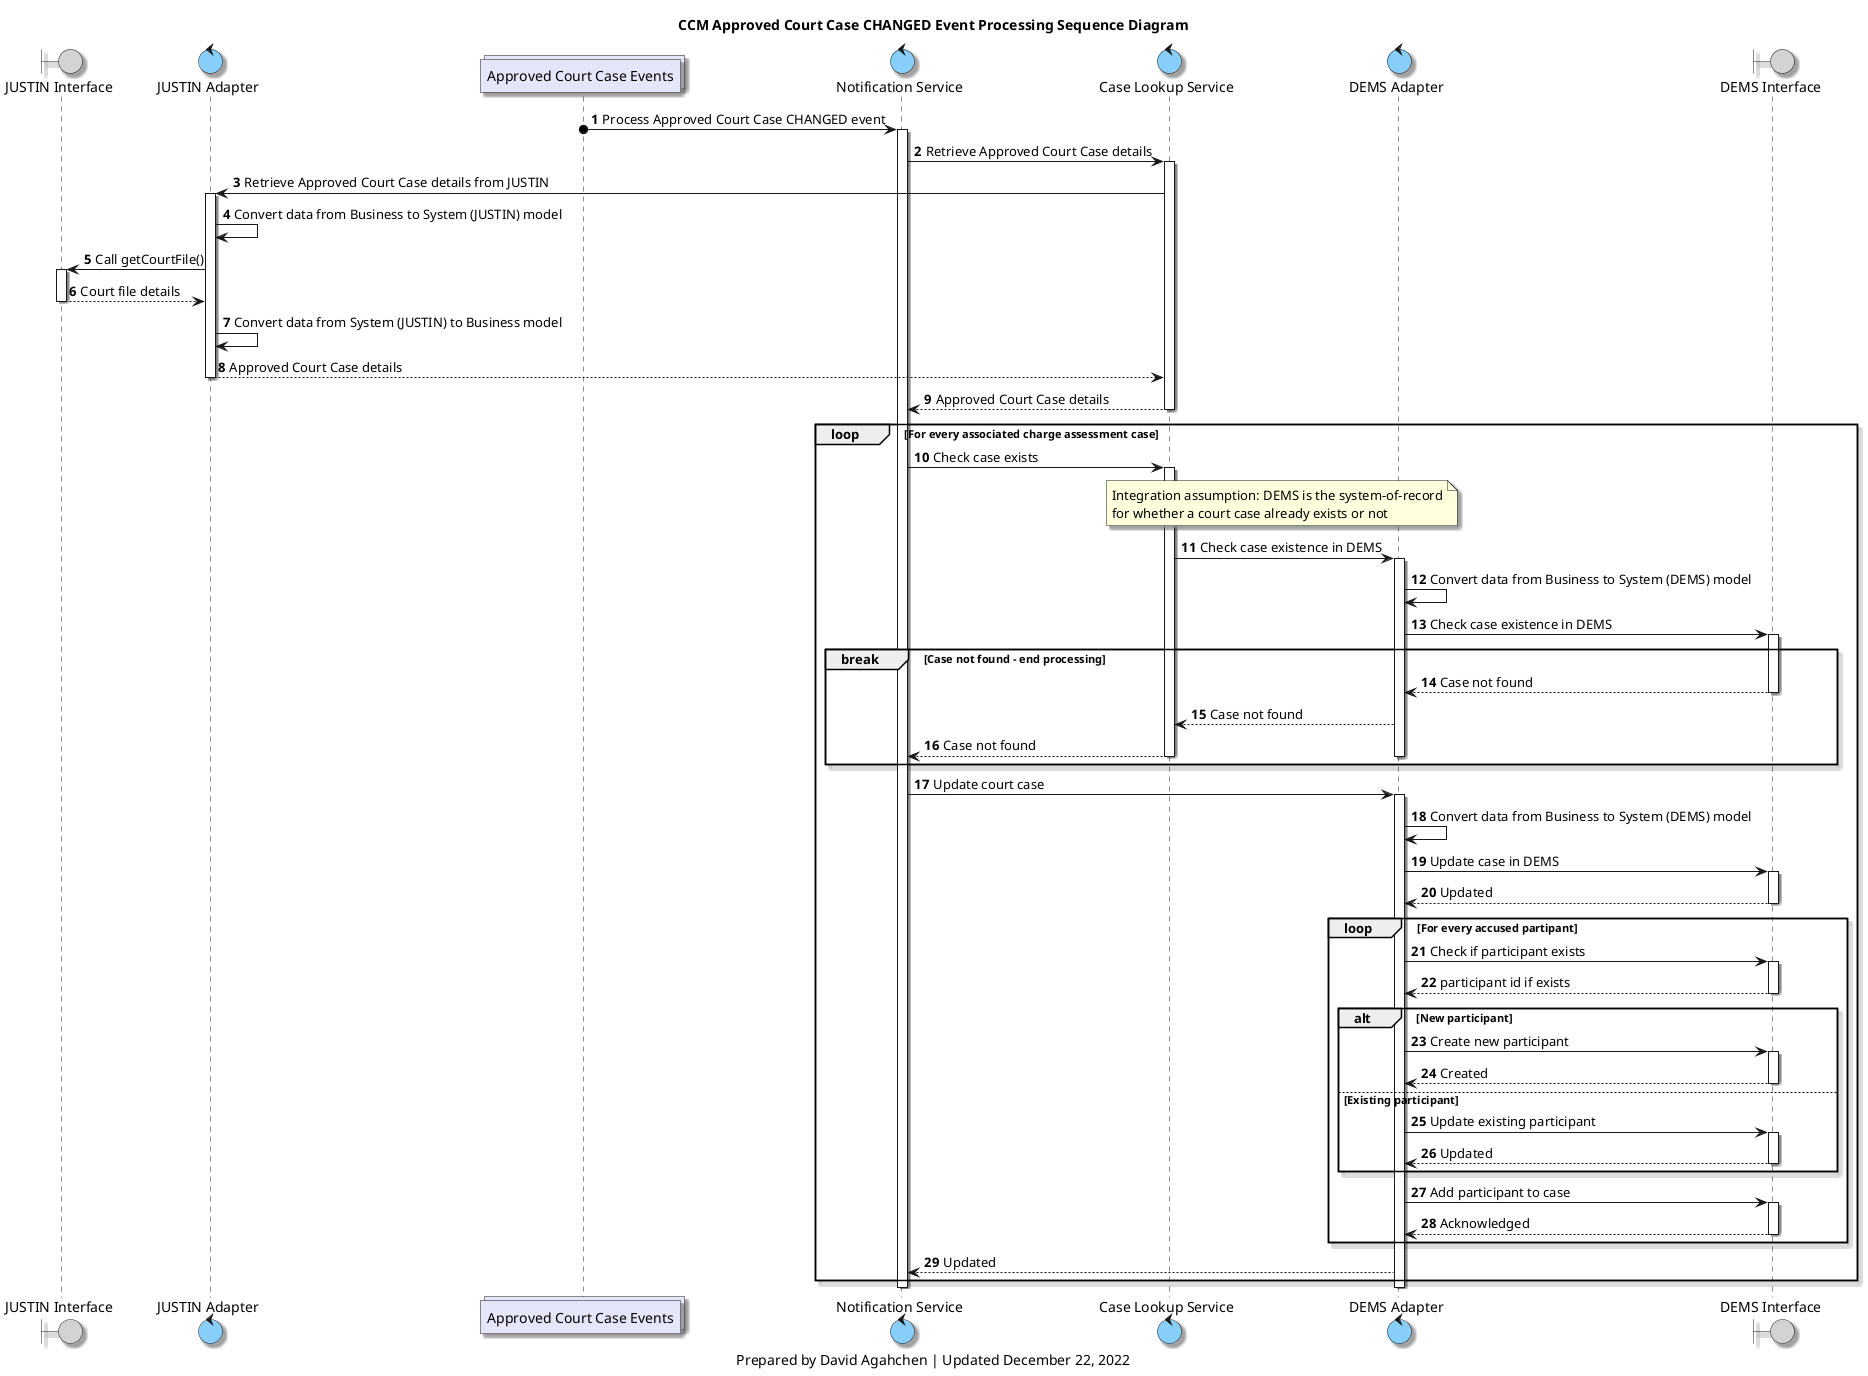 @startuml
'hide footbox

skinparam Shadowing true
skinparam CollectionsBackgroundColor Lavender
skinparam ControlBackgroundColor LightSkyBlue
skinparam BoundaryBackgroundColor LightGrey

/' 
Available colours
https://plantuml-documentation.readthedocs.io/en/latest/formatting/color-names.html
'/

boundary j_interface as "JUSTIN Interface"
control j_adapter as "JUSTIN Adapter"
collections approved_court_case_topic as "Approved Court Case Events"
control notification_service as "Notification Service"
control lookup_service as "Case Lookup Service"
control d_adapter as "DEMS Adapter"
boundary d_interface as "DEMS Interface"

title
CCM Approved Court Case CHANGED Event Processing Sequence Diagram
end title

autonumber

approved_court_case_topic o-> notification_service: Process Approved Court Case CHANGED event
activate notification_service

notification_service -> lookup_service: Retrieve Approved Court Case details
activate lookup_service
lookup_service -> j_adapter: Retrieve Approved Court Case details from JUSTIN

activate j_adapter
j_adapter -> j_adapter: Convert data from Business to System (JUSTIN) model
j_adapter -> j_interface: Call getCourtFile()
activate j_interface
j_interface --> j_adapter: Court file details
deactivate j_interface
j_adapter -> j_adapter: Convert data from System (JUSTIN) to Business model
j_adapter --> lookup_service: Approved Court Case details
deactivate j_adapter

lookup_service --> notification_service: Approved Court Case details
deactivate lookup_service

loop For every associated charge assessment case

    notification_service -> lookup_service: Check case exists
    activate lookup_service
    note over lookup_service, d_adapter
    Integration assumption: DEMS is the system-of-record
    for whether a court case already exists or not
    end note
    lookup_service -> d_adapter: Check case existence in DEMS
    activate d_adapter
    d_adapter -> d_adapter: Convert data from Business to System (DEMS) model
    d_adapter -> d_interface: Check case existence in DEMS
    activate d_interface

    break Case not found - end processing
    d_interface --> d_adapter: Case not found
    deactivate d_interface
    d_adapter --> lookup_service: Case not found
    lookup_service --> notification_service: Case not found
    deactivate lookup_service
    deactivate d_adapter
    end break

    notification_service -> d_adapter: Update court case
    activate d_adapter
    d_adapter -> d_adapter: Convert data from Business to System (DEMS) model
    d_adapter -> d_interface: Update case in DEMS
    activate d_interface
    d_interface --> d_adapter: Updated
    deactivate d_interface

    loop For every accused partipant
        d_adapter -> d_interface: Check if participant exists
        activate d_interface
        d_interface --> d_adapter: participant id if exists
        deactivate d_interface
        alt New participant
            d_adapter -> d_interface: Create new participant
            activate d_interface
            d_interface --> d_adapter: Created
            deactivate d_interface
        else Existing participant
            d_adapter -> d_interface: Update existing participant
            activate d_interface
            d_interface --> d_adapter: Updated
            deactivate d_interface
        end
        d_adapter -> d_interface: Add participant to case
        activate d_interface
        d_interface --> d_adapter: Acknowledged
        deactivate d_interface
    end

    d_adapter --> notification_service: Updated
end loop

deactivate d_adapter

deactivate notification_service

caption
Prepared by David Agahchen | Updated December 22, 2022
end caption
@enduml